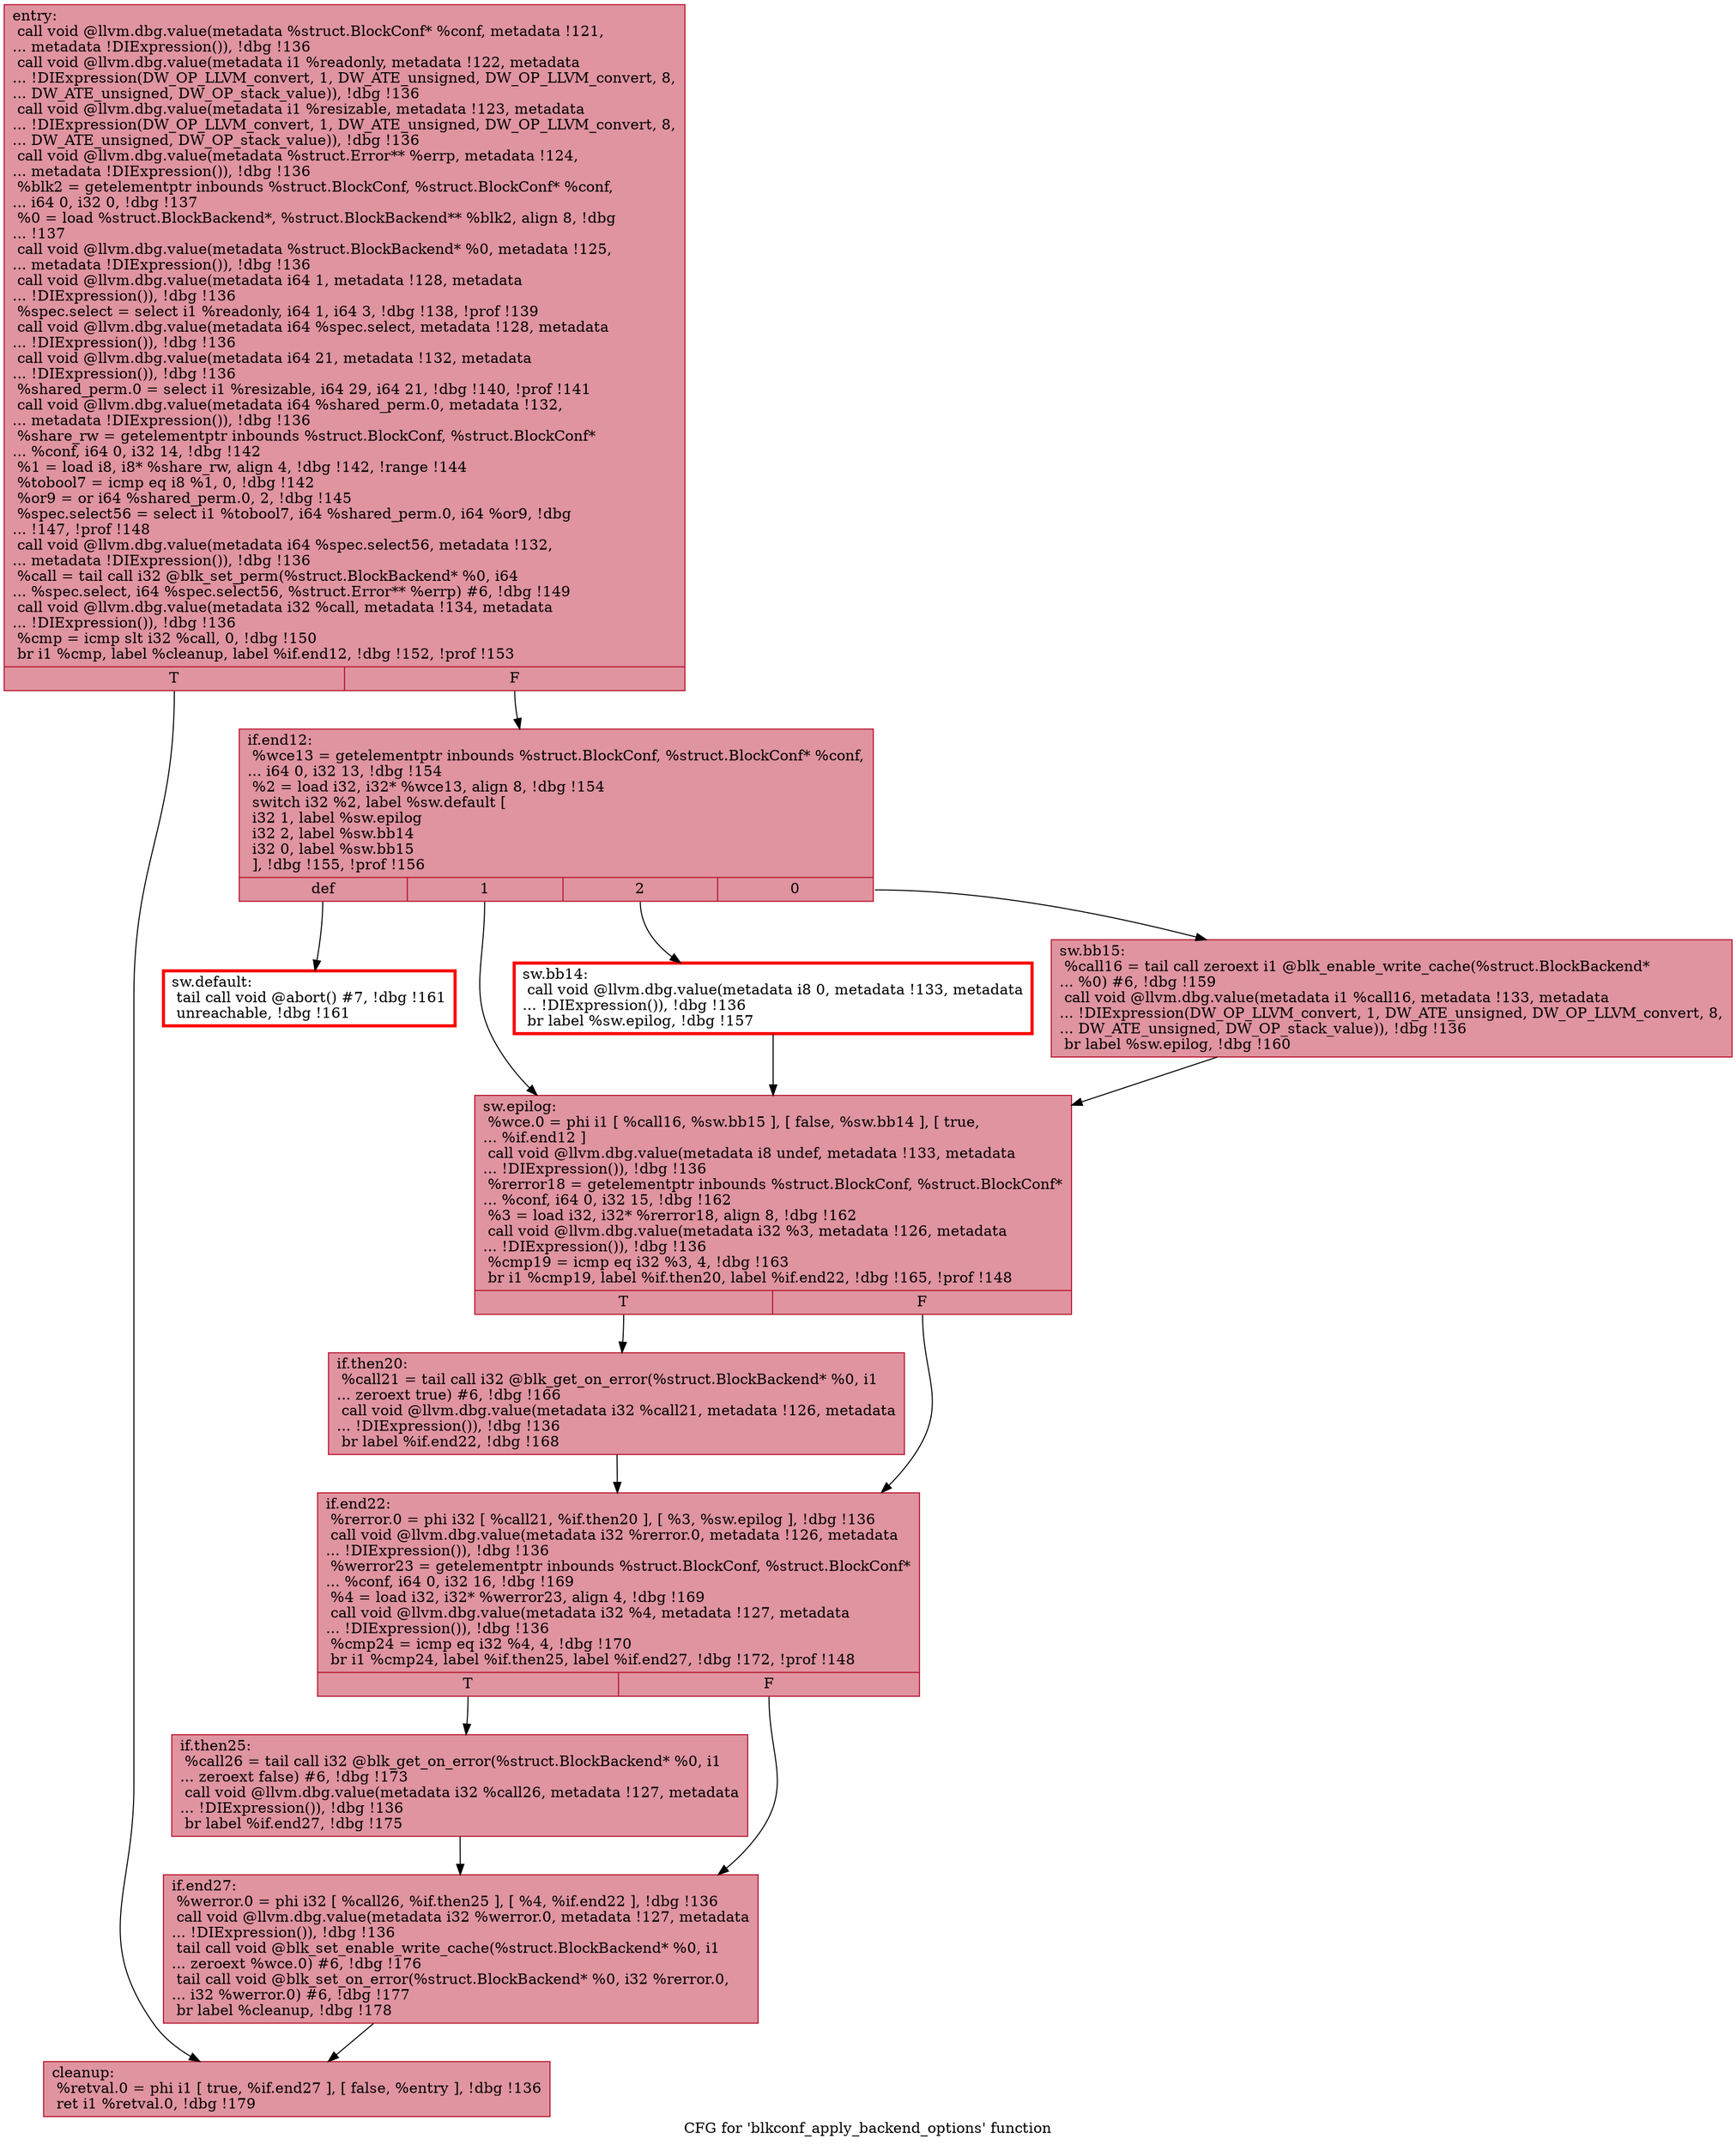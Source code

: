 digraph "CFG for 'blkconf_apply_backend_options' function" {
	label="CFG for 'blkconf_apply_backend_options' function";

	Node0x5645e66079b0 [shape=record,color="#b70d28ff", style=filled, fillcolor="#b70d2870",label="{entry:\l  call void @llvm.dbg.value(metadata %struct.BlockConf* %conf, metadata !121,\l... metadata !DIExpression()), !dbg !136\l  call void @llvm.dbg.value(metadata i1 %readonly, metadata !122, metadata\l... !DIExpression(DW_OP_LLVM_convert, 1, DW_ATE_unsigned, DW_OP_LLVM_convert, 8,\l... DW_ATE_unsigned, DW_OP_stack_value)), !dbg !136\l  call void @llvm.dbg.value(metadata i1 %resizable, metadata !123, metadata\l... !DIExpression(DW_OP_LLVM_convert, 1, DW_ATE_unsigned, DW_OP_LLVM_convert, 8,\l... DW_ATE_unsigned, DW_OP_stack_value)), !dbg !136\l  call void @llvm.dbg.value(metadata %struct.Error** %errp, metadata !124,\l... metadata !DIExpression()), !dbg !136\l  %blk2 = getelementptr inbounds %struct.BlockConf, %struct.BlockConf* %conf,\l... i64 0, i32 0, !dbg !137\l  %0 = load %struct.BlockBackend*, %struct.BlockBackend** %blk2, align 8, !dbg\l... !137\l  call void @llvm.dbg.value(metadata %struct.BlockBackend* %0, metadata !125,\l... metadata !DIExpression()), !dbg !136\l  call void @llvm.dbg.value(metadata i64 1, metadata !128, metadata\l... !DIExpression()), !dbg !136\l  %spec.select = select i1 %readonly, i64 1, i64 3, !dbg !138, !prof !139\l  call void @llvm.dbg.value(metadata i64 %spec.select, metadata !128, metadata\l... !DIExpression()), !dbg !136\l  call void @llvm.dbg.value(metadata i64 21, metadata !132, metadata\l... !DIExpression()), !dbg !136\l  %shared_perm.0 = select i1 %resizable, i64 29, i64 21, !dbg !140, !prof !141\l  call void @llvm.dbg.value(metadata i64 %shared_perm.0, metadata !132,\l... metadata !DIExpression()), !dbg !136\l  %share_rw = getelementptr inbounds %struct.BlockConf, %struct.BlockConf*\l... %conf, i64 0, i32 14, !dbg !142\l  %1 = load i8, i8* %share_rw, align 4, !dbg !142, !range !144\l  %tobool7 = icmp eq i8 %1, 0, !dbg !142\l  %or9 = or i64 %shared_perm.0, 2, !dbg !145\l  %spec.select56 = select i1 %tobool7, i64 %shared_perm.0, i64 %or9, !dbg\l... !147, !prof !148\l  call void @llvm.dbg.value(metadata i64 %spec.select56, metadata !132,\l... metadata !DIExpression()), !dbg !136\l  %call = tail call i32 @blk_set_perm(%struct.BlockBackend* %0, i64\l... %spec.select, i64 %spec.select56, %struct.Error** %errp) #6, !dbg !149\l  call void @llvm.dbg.value(metadata i32 %call, metadata !134, metadata\l... !DIExpression()), !dbg !136\l  %cmp = icmp slt i32 %call, 0, !dbg !150\l  br i1 %cmp, label %cleanup, label %if.end12, !dbg !152, !prof !153\l|{<s0>T|<s1>F}}"];
	Node0x5645e66079b0:s0 -> Node0x5645e6612700;
	Node0x5645e66079b0:s1 -> Node0x5645e6612270;
	Node0x5645e6612270 [shape=record,color="#b70d28ff", style=filled, fillcolor="#b70d2870",label="{if.end12:                                         \l  %wce13 = getelementptr inbounds %struct.BlockConf, %struct.BlockConf* %conf,\l... i64 0, i32 13, !dbg !154\l  %2 = load i32, i32* %wce13, align 8, !dbg !154\l  switch i32 %2, label %sw.default [\l    i32 1, label %sw.epilog\l    i32 2, label %sw.bb14\l    i32 0, label %sw.bb15\l  ], !dbg !155, !prof !156\l|{<s0>def|<s1>1|<s2>2|<s3>0}}"];
	Node0x5645e6612270:s0 -> Node0x5645e6612e70;
	Node0x5645e6612270:s1 -> Node0x5645e6612ca0;
	Node0x5645e6612270:s2 -> Node0x5645e6613450;
	Node0x5645e6612270:s3 -> Node0x5645e6613610;
	Node0x5645e6613450 [shape=record,penwidth=3.0, color="red",label="{sw.bb14:                                          \l  call void @llvm.dbg.value(metadata i8 0, metadata !133, metadata\l... !DIExpression()), !dbg !136\l  br label %sw.epilog, !dbg !157\l}"];
	Node0x5645e6613450 -> Node0x5645e6612ca0;
	Node0x5645e6613610 [shape=record,color="#b70d28ff", style=filled, fillcolor="#b70d2870",label="{sw.bb15:                                          \l  %call16 = tail call zeroext i1 @blk_enable_write_cache(%struct.BlockBackend*\l... %0) #6, !dbg !159\l  call void @llvm.dbg.value(metadata i1 %call16, metadata !133, metadata\l... !DIExpression(DW_OP_LLVM_convert, 1, DW_ATE_unsigned, DW_OP_LLVM_convert, 8,\l... DW_ATE_unsigned, DW_OP_stack_value)), !dbg !136\l  br label %sw.epilog, !dbg !160\l}"];
	Node0x5645e6613610 -> Node0x5645e6612ca0;
	Node0x5645e6612e70 [shape=record,penwidth=3.0, color="red",label="{sw.default:                                       \l  tail call void @abort() #7, !dbg !161\l  unreachable, !dbg !161\l}"];
	Node0x5645e6612ca0 [shape=record,color="#b70d28ff", style=filled, fillcolor="#b70d2870",label="{sw.epilog:                                        \l  %wce.0 = phi i1 [ %call16, %sw.bb15 ], [ false, %sw.bb14 ], [ true,\l... %if.end12 ]\l  call void @llvm.dbg.value(metadata i8 undef, metadata !133, metadata\l... !DIExpression()), !dbg !136\l  %rerror18 = getelementptr inbounds %struct.BlockConf, %struct.BlockConf*\l... %conf, i64 0, i32 15, !dbg !162\l  %3 = load i32, i32* %rerror18, align 8, !dbg !162\l  call void @llvm.dbg.value(metadata i32 %3, metadata !126, metadata\l... !DIExpression()), !dbg !136\l  %cmp19 = icmp eq i32 %3, 4, !dbg !163\l  br i1 %cmp19, label %if.then20, label %if.end22, !dbg !165, !prof !148\l|{<s0>T|<s1>F}}"];
	Node0x5645e6612ca0:s0 -> Node0x5645e6614f60;
	Node0x5645e6612ca0:s1 -> Node0x5645e66151c0;
	Node0x5645e6614f60 [shape=record,color="#b70d28ff", style=filled, fillcolor="#b70d2870",label="{if.then20:                                        \l  %call21 = tail call i32 @blk_get_on_error(%struct.BlockBackend* %0, i1\l... zeroext true) #6, !dbg !166\l  call void @llvm.dbg.value(metadata i32 %call21, metadata !126, metadata\l... !DIExpression()), !dbg !136\l  br label %if.end22, !dbg !168\l}"];
	Node0x5645e6614f60 -> Node0x5645e66151c0;
	Node0x5645e66151c0 [shape=record,color="#b70d28ff", style=filled, fillcolor="#b70d2870",label="{if.end22:                                         \l  %rerror.0 = phi i32 [ %call21, %if.then20 ], [ %3, %sw.epilog ], !dbg !136\l  call void @llvm.dbg.value(metadata i32 %rerror.0, metadata !126, metadata\l... !DIExpression()), !dbg !136\l  %werror23 = getelementptr inbounds %struct.BlockConf, %struct.BlockConf*\l... %conf, i64 0, i32 16, !dbg !169\l  %4 = load i32, i32* %werror23, align 4, !dbg !169\l  call void @llvm.dbg.value(metadata i32 %4, metadata !127, metadata\l... !DIExpression()), !dbg !136\l  %cmp24 = icmp eq i32 %4, 4, !dbg !170\l  br i1 %cmp24, label %if.then25, label %if.end27, !dbg !172, !prof !148\l|{<s0>T|<s1>F}}"];
	Node0x5645e66151c0:s0 -> Node0x5645e6616350;
	Node0x5645e66151c0:s1 -> Node0x5645e66163a0;
	Node0x5645e6616350 [shape=record,color="#b70d28ff", style=filled, fillcolor="#b70d2870",label="{if.then25:                                        \l  %call26 = tail call i32 @blk_get_on_error(%struct.BlockBackend* %0, i1\l... zeroext false) #6, !dbg !173\l  call void @llvm.dbg.value(metadata i32 %call26, metadata !127, metadata\l... !DIExpression()), !dbg !136\l  br label %if.end27, !dbg !175\l}"];
	Node0x5645e6616350 -> Node0x5645e66163a0;
	Node0x5645e66163a0 [shape=record,color="#b70d28ff", style=filled, fillcolor="#b70d2870",label="{if.end27:                                         \l  %werror.0 = phi i32 [ %call26, %if.then25 ], [ %4, %if.end22 ], !dbg !136\l  call void @llvm.dbg.value(metadata i32 %werror.0, metadata !127, metadata\l... !DIExpression()), !dbg !136\l  tail call void @blk_set_enable_write_cache(%struct.BlockBackend* %0, i1\l... zeroext %wce.0) #6, !dbg !176\l  tail call void @blk_set_on_error(%struct.BlockBackend* %0, i32 %rerror.0,\l... i32 %werror.0) #6, !dbg !177\l  br label %cleanup, !dbg !178\l}"];
	Node0x5645e66163a0 -> Node0x5645e6612700;
	Node0x5645e6612700 [shape=record,color="#b70d28ff", style=filled, fillcolor="#b70d2870",label="{cleanup:                                          \l  %retval.0 = phi i1 [ true, %if.end27 ], [ false, %entry ], !dbg !136\l  ret i1 %retval.0, !dbg !179\l}"];
}
